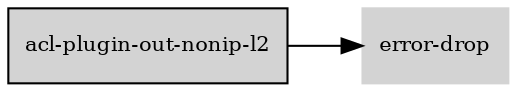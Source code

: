 digraph "acl_plugin_out_nonip_l2_subgraph" {
  rankdir=LR;
  node [shape=box, style=filled, fontsize=10, color=lightgray, fontcolor=black, fillcolor=lightgray];
  "acl-plugin-out-nonip-l2" [color=black, fontcolor=black, fillcolor=lightgray];
  edge [fontsize=8];
  "acl-plugin-out-nonip-l2" -> "error-drop";
}
